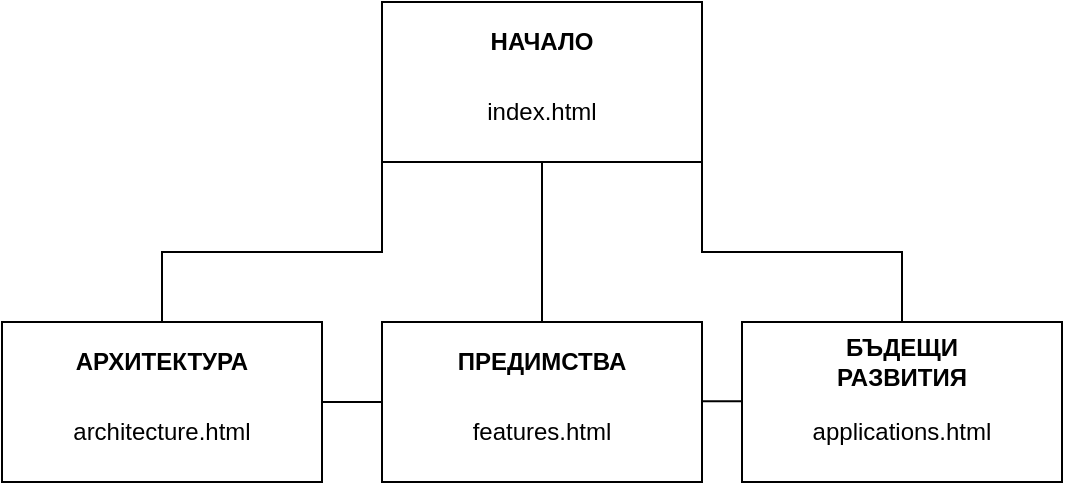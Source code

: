 <mxfile version="22.1.7" type="device">
  <diagram name="Страница-1" id="8dOmQA-U-k6sLpznLG6M">
    <mxGraphModel dx="1247" dy="1818" grid="1" gridSize="10" guides="1" tooltips="1" connect="1" arrows="1" fold="1" page="1" pageScale="1" pageWidth="827" pageHeight="1169" math="0" shadow="0">
      <root>
        <mxCell id="0" />
        <mxCell id="1" parent="0" />
        <mxCell id="wbnvh7hkkzxUcQr9gCt9-21" style="edgeStyle=orthogonalEdgeStyle;rounded=0;orthogonalLoop=1;jettySize=auto;html=1;entryX=0.5;entryY=0;entryDx=0;entryDy=0;" edge="1" parent="1" source="wbnvh7hkkzxUcQr9gCt9-1" target="wbnvh7hkkzxUcQr9gCt9-9">
          <mxGeometry relative="1" as="geometry" />
        </mxCell>
        <mxCell id="wbnvh7hkkzxUcQr9gCt9-22" style="edgeStyle=orthogonalEdgeStyle;rounded=0;orthogonalLoop=1;jettySize=auto;html=1;exitX=0;exitY=1;exitDx=0;exitDy=0;entryX=0.5;entryY=0;entryDx=0;entryDy=0;" edge="1" parent="1" source="wbnvh7hkkzxUcQr9gCt9-1" target="wbnvh7hkkzxUcQr9gCt9-5">
          <mxGeometry relative="1" as="geometry" />
        </mxCell>
        <mxCell id="wbnvh7hkkzxUcQr9gCt9-23" style="edgeStyle=orthogonalEdgeStyle;rounded=0;orthogonalLoop=1;jettySize=auto;html=1;exitX=1;exitY=1;exitDx=0;exitDy=0;entryX=0.5;entryY=0;entryDx=0;entryDy=0;" edge="1" parent="1" source="wbnvh7hkkzxUcQr9gCt9-1" target="wbnvh7hkkzxUcQr9gCt9-11">
          <mxGeometry relative="1" as="geometry" />
        </mxCell>
        <mxCell id="wbnvh7hkkzxUcQr9gCt9-1" value="&lt;br&gt;&lt;br&gt;index.html&lt;br&gt;" style="rounded=0;whiteSpace=wrap;html=1;" vertex="1" parent="1">
          <mxGeometry x="290" y="-960" width="160" height="80" as="geometry" />
        </mxCell>
        <mxCell id="wbnvh7hkkzxUcQr9gCt9-2" value="&lt;b&gt;НАЧАЛО&lt;/b&gt;" style="text;html=1;strokeColor=none;fillColor=none;align=center;verticalAlign=middle;whiteSpace=wrap;rounded=0;" vertex="1" parent="1">
          <mxGeometry x="320" y="-950" width="100" height="20" as="geometry" />
        </mxCell>
        <mxCell id="wbnvh7hkkzxUcQr9gCt9-4" value="&lt;br&gt;&lt;br&gt;architecture.html" style="rounded=0;whiteSpace=wrap;html=1;" vertex="1" parent="1">
          <mxGeometry x="100" y="-800" width="160" height="80" as="geometry" />
        </mxCell>
        <mxCell id="wbnvh7hkkzxUcQr9gCt9-5" value="&lt;b&gt;АРХИТЕКТУРА&lt;/b&gt;" style="text;html=1;strokeColor=none;fillColor=none;align=center;verticalAlign=middle;whiteSpace=wrap;rounded=0;" vertex="1" parent="1">
          <mxGeometry x="130" y="-790" width="100" height="20" as="geometry" />
        </mxCell>
        <mxCell id="wbnvh7hkkzxUcQr9gCt9-8" value="&lt;br&gt;&lt;br&gt;features.html" style="rounded=0;whiteSpace=wrap;html=1;" vertex="1" parent="1">
          <mxGeometry x="290" y="-800" width="160" height="80" as="geometry" />
        </mxCell>
        <mxCell id="wbnvh7hkkzxUcQr9gCt9-9" value="&lt;b&gt;ПРЕДИМСТВА&lt;/b&gt;" style="text;html=1;strokeColor=none;fillColor=none;align=center;verticalAlign=middle;whiteSpace=wrap;rounded=0;" vertex="1" parent="1">
          <mxGeometry x="320" y="-790" width="100" height="20" as="geometry" />
        </mxCell>
        <mxCell id="wbnvh7hkkzxUcQr9gCt9-10" value="&lt;br&gt;&lt;br&gt;applications.html" style="rounded=0;whiteSpace=wrap;html=1;" vertex="1" parent="1">
          <mxGeometry x="470" y="-800" width="160" height="80" as="geometry" />
        </mxCell>
        <mxCell id="wbnvh7hkkzxUcQr9gCt9-11" value="&lt;b&gt;БЪДЕЩИ РАЗВИТИЯ&lt;/b&gt;" style="text;html=1;strokeColor=none;fillColor=none;align=center;verticalAlign=middle;whiteSpace=wrap;rounded=0;" vertex="1" parent="1">
          <mxGeometry x="500" y="-790" width="100" height="20" as="geometry" />
        </mxCell>
        <mxCell id="wbnvh7hkkzxUcQr9gCt9-32" value="" style="endArrow=none;html=1;rounded=0;" edge="1" parent="1">
          <mxGeometry width="50" height="50" relative="1" as="geometry">
            <mxPoint x="450" y="-760.43" as="sourcePoint" />
            <mxPoint x="470" y="-760.43" as="targetPoint" />
          </mxGeometry>
        </mxCell>
        <mxCell id="wbnvh7hkkzxUcQr9gCt9-35" value="" style="endArrow=none;html=1;rounded=0;entryX=1;entryY=0.5;entryDx=0;entryDy=0;" edge="1" parent="1" target="wbnvh7hkkzxUcQr9gCt9-4">
          <mxGeometry width="50" height="50" relative="1" as="geometry">
            <mxPoint x="290" y="-760" as="sourcePoint" />
            <mxPoint x="480" y="-750.43" as="targetPoint" />
          </mxGeometry>
        </mxCell>
      </root>
    </mxGraphModel>
  </diagram>
</mxfile>

